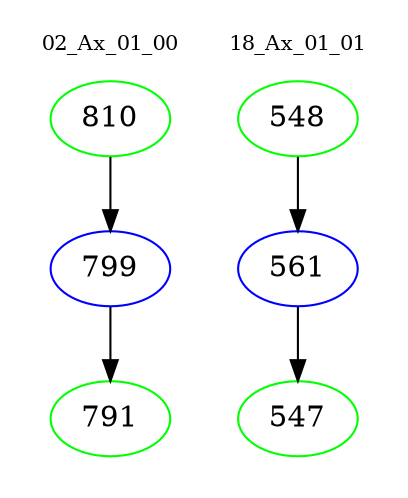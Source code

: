 digraph{
subgraph cluster_0 {
color = white
label = "02_Ax_01_00";
fontsize=10;
T0_810 [label="810", color="green"]
T0_810 -> T0_799 [color="black"]
T0_799 [label="799", color="blue"]
T0_799 -> T0_791 [color="black"]
T0_791 [label="791", color="green"]
}
subgraph cluster_1 {
color = white
label = "18_Ax_01_01";
fontsize=10;
T1_548 [label="548", color="green"]
T1_548 -> T1_561 [color="black"]
T1_561 [label="561", color="blue"]
T1_561 -> T1_547 [color="black"]
T1_547 [label="547", color="green"]
}
}
